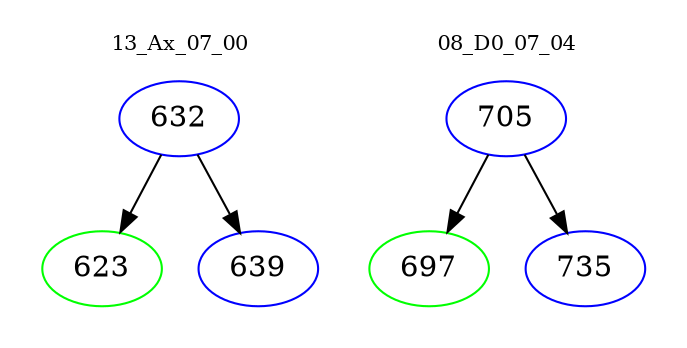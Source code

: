 digraph{
subgraph cluster_0 {
color = white
label = "13_Ax_07_00";
fontsize=10;
T0_632 [label="632", color="blue"]
T0_632 -> T0_623 [color="black"]
T0_623 [label="623", color="green"]
T0_632 -> T0_639 [color="black"]
T0_639 [label="639", color="blue"]
}
subgraph cluster_1 {
color = white
label = "08_D0_07_04";
fontsize=10;
T1_705 [label="705", color="blue"]
T1_705 -> T1_697 [color="black"]
T1_697 [label="697", color="green"]
T1_705 -> T1_735 [color="black"]
T1_735 [label="735", color="blue"]
}
}
